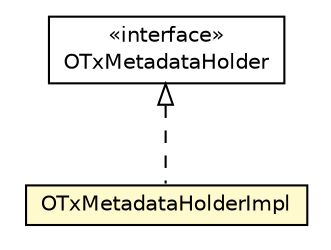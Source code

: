#!/usr/local/bin/dot
#
# Class diagram 
# Generated by UMLGraph version R5_6-24-gf6e263 (http://www.umlgraph.org/)
#

digraph G {
	edge [fontname="Helvetica",fontsize=10,labelfontname="Helvetica",labelfontsize=10];
	node [fontname="Helvetica",fontsize=10,shape=plaintext];
	nodesep=0.25;
	ranksep=0.5;
	// com.orientechnologies.orient.core.tx.OTxMetadataHolderImpl
	c7685989 [label=<<table title="com.orientechnologies.orient.core.tx.OTxMetadataHolderImpl" border="0" cellborder="1" cellspacing="0" cellpadding="2" port="p" bgcolor="lemonChiffon" href="./OTxMetadataHolderImpl.html">
		<tr><td><table border="0" cellspacing="0" cellpadding="1">
<tr><td align="center" balign="center"> OTxMetadataHolderImpl </td></tr>
		</table></td></tr>
		</table>>, URL="./OTxMetadataHolderImpl.html", fontname="Helvetica", fontcolor="black", fontsize=10.0];
	// com.orientechnologies.orient.core.tx.OTxMetadataHolder
	c7685990 [label=<<table title="com.orientechnologies.orient.core.tx.OTxMetadataHolder" border="0" cellborder="1" cellspacing="0" cellpadding="2" port="p" href="./OTxMetadataHolder.html">
		<tr><td><table border="0" cellspacing="0" cellpadding="1">
<tr><td align="center" balign="center"> &#171;interface&#187; </td></tr>
<tr><td align="center" balign="center"> OTxMetadataHolder </td></tr>
		</table></td></tr>
		</table>>, URL="./OTxMetadataHolder.html", fontname="Helvetica", fontcolor="black", fontsize=10.0];
	//com.orientechnologies.orient.core.tx.OTxMetadataHolderImpl implements com.orientechnologies.orient.core.tx.OTxMetadataHolder
	c7685990:p -> c7685989:p [dir=back,arrowtail=empty,style=dashed];
}

